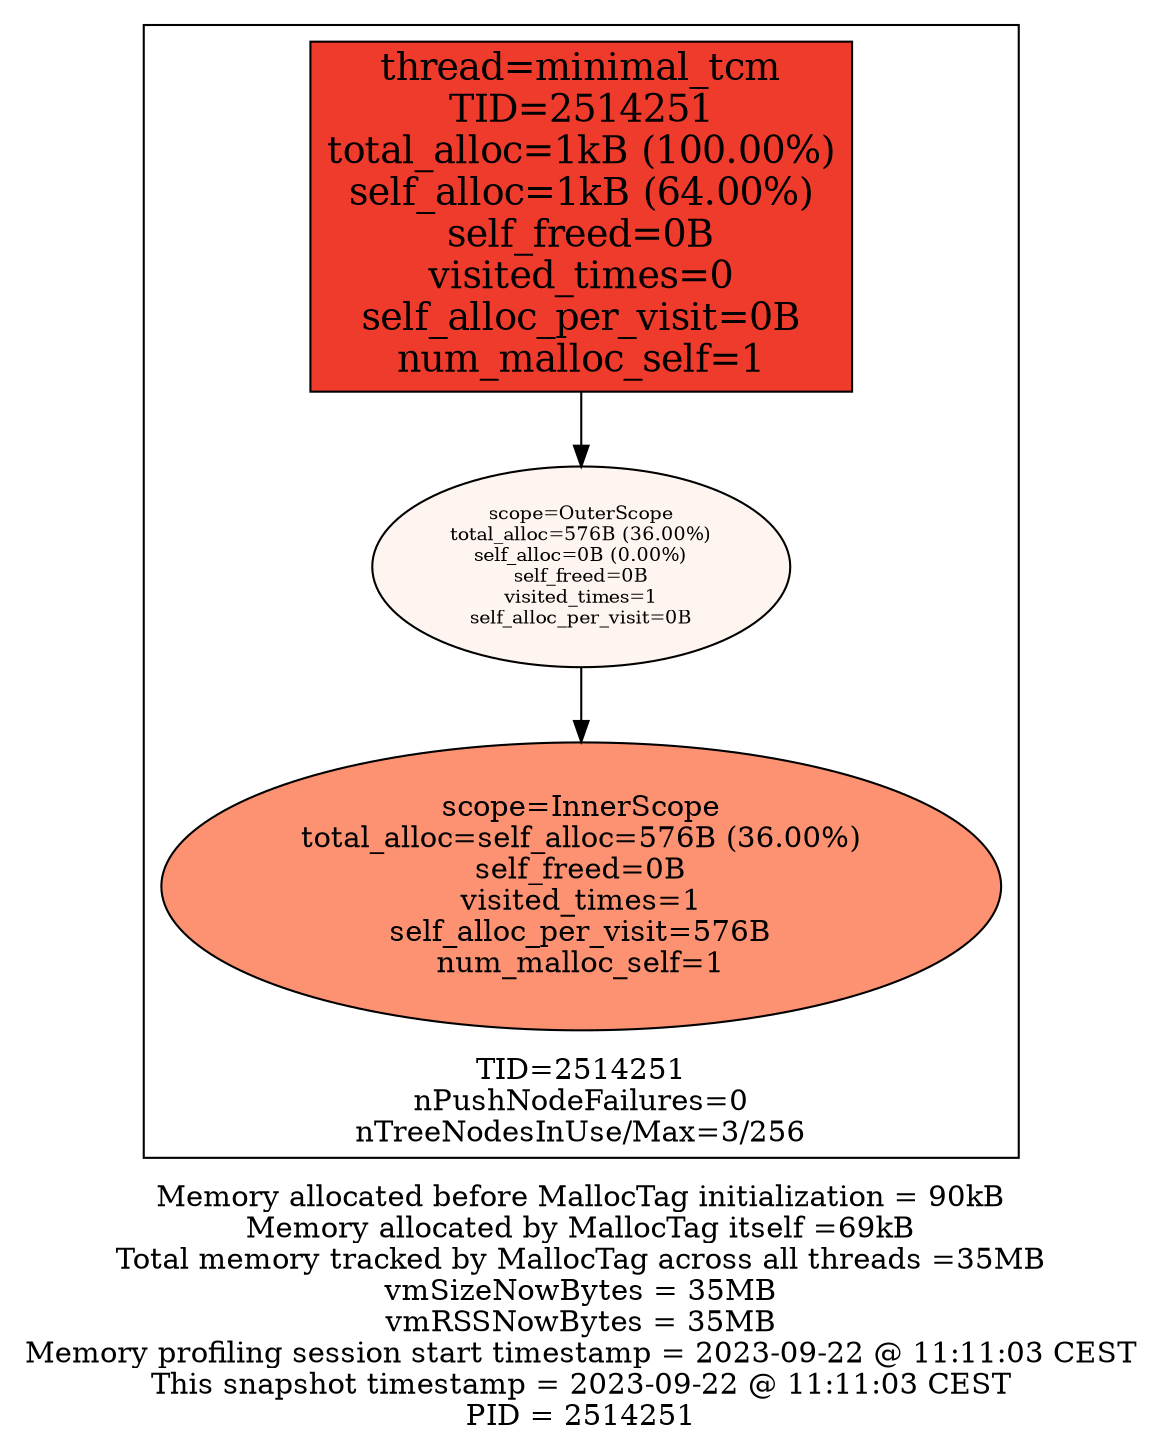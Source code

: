 digraph MallocTree {
 node [colorscheme=reds9 style=filled]
 subgraph cluster_TID2514251 {
  node [colorscheme=reds9 style=filled]
  labelloc="b"
  label="TID=2514251\nnPushNodeFailures=0\nnTreeNodesInUse/Max=3/256\n"
  "2514251_minimal_tcm" [label="thread=minimal_tcm\nTID=2514251\ntotal_alloc=1kB (100.00%)\nself_alloc=1kB (64.00%)\nself_freed=0B\nvisited_times=0\nself_alloc_per_visit=0B\nnum_malloc_self=1" shape=box fillcolor=6 fontsize=18]
  "2514251_minimal_tcm" -> "2514251_OuterScope"
  "2514251_OuterScope" [label="scope=OuterScope\ntotal_alloc=576B (36.00%)\nself_alloc=0B (0.00%)\nself_freed=0B\nvisited_times=1\nself_alloc_per_visit=0B" fillcolor=1 fontsize=9]
  "2514251_OuterScope" -> "2514251_InnerScope"
  "2514251_InnerScope" [label="scope=InnerScope\ntotal_alloc=self_alloc=576B (36.00%)\nself_freed=0B\nvisited_times=1\nself_alloc_per_visit=576B\nnum_malloc_self=1" fillcolor=4 fontsize=14]
 }

 labelloc="b"
 label="Memory allocated before MallocTag initialization = 90kB\nMemory allocated by MallocTag itself =69kB\nTotal memory tracked by MallocTag across all threads =35MB\nvmSizeNowBytes = 35MB\nvmRSSNowBytes = 35MB\nMemory profiling session start timestamp = 2023-09-22 @ 11:11:03 CEST\nThis snapshot timestamp = 2023-09-22 @ 11:11:03 CEST\nPID = 2514251\n"
}

